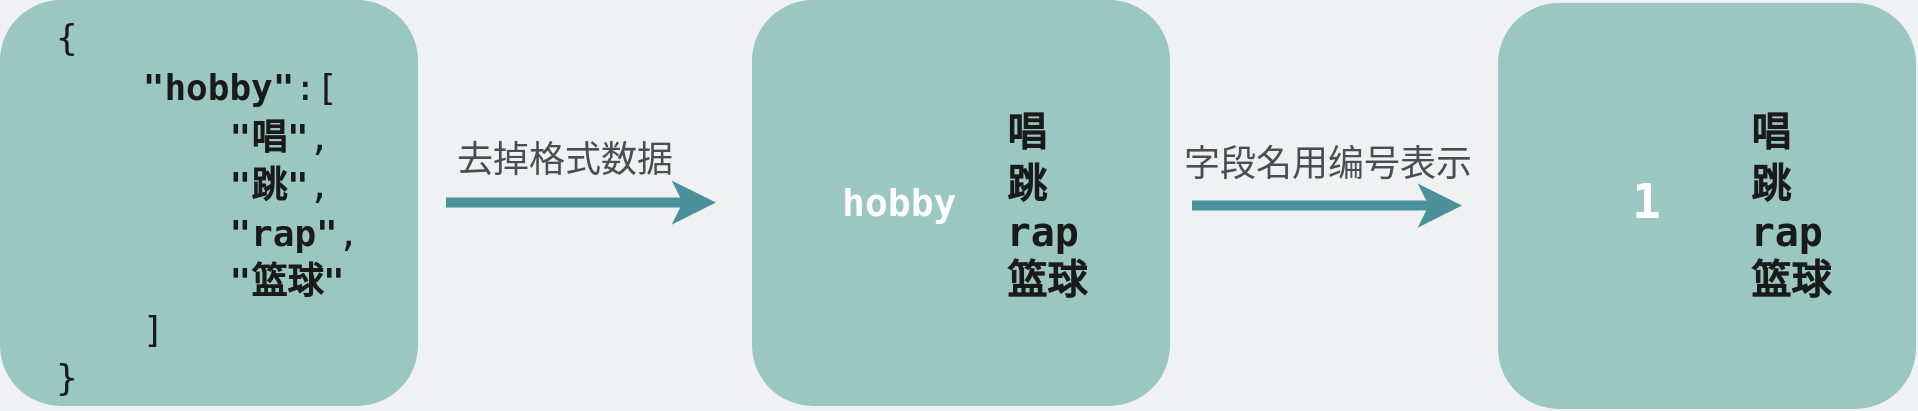 <mxfile version="21.6.9" type="github">
  <diagram id="3228e29e-7158-1315-38df-8450db1d8a1d" name="Page-1">
    <mxGraphModel dx="1250" dy="1214" grid="0" gridSize="10" guides="1" tooltips="1" connect="1" arrows="1" fold="1" page="1" pageScale="1" pageWidth="600" pageHeight="300" background="#EFF1F3" math="0" shadow="0">
      <root>
        <mxCell id="0" />
        <mxCell id="1" parent="0" />
        <mxCell id="aMB2SkQLuwcF9kNnRCJI-1" value="&lt;div style=&quot;font-family: Menlo, Monaco, &amp;quot;Courier New&amp;quot;, monospace; font-size: 16px; line-height: 24px;&quot;&gt;&lt;div style=&quot;&quot;&gt;&lt;br&gt;&lt;/div&gt;&lt;/div&gt;" style="rounded=1;whiteSpace=wrap;html=1;strokeWidth=5;fontSize=30;strokeColor=none;fillColor=#9AC7BF;align=left;" parent="1" vertex="1">
          <mxGeometry x="117" y="348" width="209" height="203" as="geometry" />
        </mxCell>
        <mxCell id="CNL9ZWAu0hiXVesVUDJu-1" value="&lt;div style=&quot;font-family: Menlo, Monaco, &amp;quot;Courier New&amp;quot;, monospace; font-size: 18px; line-height: 24px;&quot;&gt;&lt;div style=&quot;&quot;&gt;&lt;span style=&quot;font-family: menlo, monospace, Tahoma, 微软雅黑, 幼圆; color: rgb(26, 26, 26); background-color: initial;&quot;&gt;{&lt;/span&gt;&lt;/div&gt;&lt;font style=&quot;font-size: 18px;&quot; color=&quot;#1a1a1a&quot;&gt;&lt;div style=&quot;&quot;&gt;&lt;span style=&quot;background-color: initial; font-family: menlo, monospace, Tahoma, 微软雅黑, 幼圆;&quot;&gt;&amp;nbsp; &amp;nbsp;&amp;nbsp;&lt;/span&gt;&lt;span style=&quot;background-color: initial; box-sizing: border-box; font-weight: bold; font-family: menlo, monospace, Tahoma, 微软雅黑, 幼圆;&quot; class=&quot;json_key&quot;&gt;&quot;hobby&quot;&lt;/span&gt;&lt;span style=&quot;background-color: initial; font-family: menlo, monospace, Tahoma, 微软雅黑, 幼圆;&quot;&gt;:&lt;/span&gt;&lt;span style=&quot;background-color: initial; box-sizing: border-box; font-family: menlo, monospace, Tahoma, 微软雅黑, 幼圆;&quot; data-size=&quot;4&quot; data-type=&quot;array&quot;&gt;&lt;span style=&quot;box-sizing: border-box; display: inline-block; font-variant-numeric: normal; font-variant-east-asian: normal; font-variant-alternates: normal; font-kerning: auto; font-optical-sizing: auto; font-feature-settings: normal; font-variation-settings: normal; font-stretch: normal; line-height: 1; font-family: FontAwesome; font-size: inherit; text-rendering: auto; -webkit-font-smoothing: antialiased; cursor: pointer;&quot; class=&quot;fa fa-minus-square-o&quot;&gt;&lt;/span&gt;[&lt;/span&gt;&lt;/div&gt;&lt;span style=&quot;box-sizing: border-box; font-family: menlo, monospace, Tahoma, 微软雅黑, 幼圆;&quot; data-size=&quot;4&quot; data-type=&quot;array&quot;&gt;&lt;div style=&quot;&quot;&gt;&lt;span style=&quot;background-color: initial;&quot;&gt;&amp;nbsp; &amp;nbsp; &amp;nbsp; &amp;nbsp;&amp;nbsp;&lt;/span&gt;&lt;span style=&quot;background-color: initial; box-sizing: border-box; font-weight: bold;&quot; class=&quot;json_string&quot;&gt;&quot;唱&quot;&lt;/span&gt;&lt;span style=&quot;background-color: initial;&quot;&gt;,&lt;/span&gt;&lt;/div&gt;&lt;div style=&quot;&quot;&gt;&lt;span style=&quot;background-color: initial;&quot;&gt;&amp;nbsp; &amp;nbsp; &amp;nbsp; &amp;nbsp;&amp;nbsp;&lt;/span&gt;&lt;span style=&quot;background-color: initial; box-sizing: border-box; font-weight: bold;&quot; class=&quot;json_string&quot;&gt;&quot;跳&quot;&lt;/span&gt;&lt;span style=&quot;background-color: initial;&quot;&gt;,&lt;/span&gt;&lt;/div&gt;&lt;div style=&quot;&quot;&gt;&lt;span style=&quot;background-color: initial;&quot;&gt;&amp;nbsp; &amp;nbsp; &amp;nbsp; &amp;nbsp;&amp;nbsp;&lt;/span&gt;&lt;span style=&quot;background-color: initial; box-sizing: border-box; font-weight: bold;&quot; class=&quot;json_string&quot;&gt;&quot;rap&quot;&lt;/span&gt;&lt;span style=&quot;background-color: initial;&quot;&gt;,&lt;/span&gt;&lt;/div&gt;&lt;div style=&quot;&quot;&gt;&lt;span style=&quot;background-color: initial;&quot;&gt;&amp;nbsp; &amp;nbsp; &amp;nbsp; &amp;nbsp;&amp;nbsp;&lt;/span&gt;&lt;span style=&quot;background-color: initial; box-sizing: border-box; font-weight: bold;&quot; class=&quot;json_string&quot;&gt;&quot;篮球&quot;&lt;/span&gt;&lt;/div&gt;&lt;div style=&quot;&quot;&gt;&lt;span style=&quot;background-color: initial;&quot;&gt;&amp;nbsp; &amp;nbsp; ]&lt;/span&gt;&lt;/div&gt;&lt;/span&gt;&lt;span style=&quot;font-family: menlo, monospace, Tahoma, 微软雅黑, 幼圆;&quot;&gt;&lt;div style=&quot;&quot;&gt;&lt;span style=&quot;background-color: initial;&quot;&gt;}&lt;/span&gt;&lt;/div&gt;&lt;/span&gt;&lt;/font&gt;&lt;/div&gt;" style="text;html=1;strokeColor=none;fillColor=none;align=left;verticalAlign=middle;whiteSpace=wrap;rounded=0;labelBackgroundColor=none;fontColor=#000000;" parent="1" vertex="1">
          <mxGeometry x="143" y="394" width="165" height="114" as="geometry" />
        </mxCell>
        <mxCell id="CNL9ZWAu0hiXVesVUDJu-5" value="" style="endArrow=classic;html=1;rounded=0;fontColor=#000000;strokeWidth=5;strokeColor=#4A919B;" parent="1" edge="1">
          <mxGeometry width="50" height="50" relative="1" as="geometry">
            <mxPoint x="340" y="449.29" as="sourcePoint" />
            <mxPoint x="475" y="449.29" as="targetPoint" />
          </mxGeometry>
        </mxCell>
        <mxCell id="CNL9ZWAu0hiXVesVUDJu-7" value="&lt;font color=&quot;#4d4d4d&quot; style=&quot;font-size: 18px;&quot;&gt;去掉格式数据&lt;/font&gt;" style="text;html=1;strokeColor=none;fillColor=none;align=center;verticalAlign=middle;whiteSpace=wrap;rounded=0;labelBackgroundColor=none;fontColor=#000000;" parent="1" vertex="1">
          <mxGeometry x="336" y="413" width="127" height="30" as="geometry" />
        </mxCell>
        <mxCell id="BXTFkr8dTkdgocNcUE_s-1" value="&lt;div style=&quot;font-family: Menlo, Monaco, &amp;quot;Courier New&amp;quot;, monospace; font-size: 16px; line-height: 24px;&quot;&gt;&lt;div style=&quot;&quot;&gt;&lt;br&gt;&lt;/div&gt;&lt;/div&gt;" style="rounded=1;whiteSpace=wrap;html=1;strokeWidth=5;fontSize=30;strokeColor=none;fillColor=#9AC7BF;align=left;" vertex="1" parent="1">
          <mxGeometry x="493" y="348" width="209" height="203" as="geometry" />
        </mxCell>
        <mxCell id="BXTFkr8dTkdgocNcUE_s-2" value="&lt;div style=&quot;font-family: Menlo, Monaco, &amp;quot;Courier New&amp;quot;, monospace; font-size: 20px; line-height: 24px;&quot;&gt;&lt;div style=&quot;&quot;&gt;&lt;span style=&quot;font-family: menlo, monospace, Tahoma, 微软雅黑, 幼圆; color: rgb(26, 26, 26); background-color: initial;&quot;&gt;&amp;nbsp; &amp;nbsp; &amp;nbsp; &amp;nbsp;&amp;nbsp;&lt;/span&gt;&lt;span style=&quot;font-family: menlo, monospace, Tahoma, 微软雅黑, 幼圆; color: rgb(26, 26, 26); background-color: initial; box-sizing: border-box; font-weight: bold;&quot; class=&quot;json_string&quot;&gt;唱&lt;/span&gt;&lt;br&gt;&lt;/div&gt;&lt;font style=&quot;font-size: 20px;&quot; color=&quot;#1a1a1a&quot;&gt;&lt;span style=&quot;box-sizing: border-box; font-family: menlo, monospace, Tahoma, 微软雅黑, 幼圆;&quot; data-size=&quot;4&quot; data-type=&quot;array&quot;&gt;&lt;div style=&quot;&quot;&gt;&lt;span style=&quot;background-color: initial;&quot;&gt;&amp;nbsp; &amp;nbsp; &amp;nbsp; &amp;nbsp;&amp;nbsp;&lt;/span&gt;&lt;span style=&quot;background-color: initial; box-sizing: border-box; font-weight: bold;&quot; class=&quot;json_string&quot;&gt;跳&lt;/span&gt;&lt;/div&gt;&lt;div style=&quot;&quot;&gt;&lt;span style=&quot;background-color: initial;&quot;&gt;&amp;nbsp; &amp;nbsp; &amp;nbsp; &amp;nbsp;&amp;nbsp;&lt;/span&gt;&lt;span style=&quot;background-color: initial; box-sizing: border-box; font-weight: bold;&quot; class=&quot;json_string&quot;&gt;rap&lt;/span&gt;&lt;/div&gt;&lt;div style=&quot;&quot;&gt;&lt;span style=&quot;background-color: initial;&quot;&gt;&amp;nbsp; &amp;nbsp; &amp;nbsp; &amp;nbsp;&amp;nbsp;&lt;/span&gt;&lt;span style=&quot;background-color: initial; box-sizing: border-box; font-weight: bold;&quot; class=&quot;json_string&quot;&gt;篮球&lt;/span&gt;&lt;/div&gt;&lt;/span&gt;&lt;/font&gt;&lt;/div&gt;" style="text;html=1;strokeColor=none;fillColor=none;align=left;verticalAlign=middle;whiteSpace=wrap;rounded=0;labelBackgroundColor=none;fontColor=#000000;" vertex="1" parent="1">
          <mxGeometry x="522" y="370.75" width="164" height="157.5" as="geometry" />
        </mxCell>
        <mxCell id="BXTFkr8dTkdgocNcUE_s-3" value="&lt;div style=&quot;font-family: Menlo, Monaco, &amp;quot;Courier New&amp;quot;, monospace; line-height: 24px;&quot;&gt;&lt;div style=&quot;&quot;&gt;&lt;span style=&quot;background-color: initial; font-family: menlo, monospace, Tahoma, 微软雅黑, 幼圆; font-weight: bold;&quot;&gt;&lt;font style=&quot;font-size: 19px;&quot; color=&quot;#ffffff&quot;&gt;hobby&lt;/font&gt;&lt;/span&gt;&lt;br&gt;&lt;/div&gt;&lt;/div&gt;" style="text;html=1;strokeColor=none;fillColor=none;align=left;verticalAlign=middle;whiteSpace=wrap;rounded=0;labelBackgroundColor=none;fontColor=#000000;" vertex="1" parent="1">
          <mxGeometry x="536" y="433" width="53" height="33" as="geometry" />
        </mxCell>
        <mxCell id="BXTFkr8dTkdgocNcUE_s-9" value="" style="endArrow=classic;html=1;rounded=0;fontColor=#000000;strokeWidth=5;strokeColor=#4A919B;" edge="1" parent="1">
          <mxGeometry width="50" height="50" relative="1" as="geometry">
            <mxPoint x="713" y="450.79" as="sourcePoint" />
            <mxPoint x="848" y="450.79" as="targetPoint" />
          </mxGeometry>
        </mxCell>
        <mxCell id="BXTFkr8dTkdgocNcUE_s-10" value="&lt;font color=&quot;#4d4d4d&quot; style=&quot;font-size: 18px;&quot;&gt;字段名用编号表示&lt;/font&gt;" style="text;html=1;strokeColor=none;fillColor=none;align=center;verticalAlign=middle;whiteSpace=wrap;rounded=0;labelBackgroundColor=none;fontColor=#000000;" vertex="1" parent="1">
          <mxGeometry x="698" y="415" width="166" height="30" as="geometry" />
        </mxCell>
        <mxCell id="BXTFkr8dTkdgocNcUE_s-11" value="&lt;div style=&quot;font-family: Menlo, Monaco, &amp;quot;Courier New&amp;quot;, monospace; font-size: 16px; line-height: 24px;&quot;&gt;&lt;div style=&quot;&quot;&gt;&lt;br&gt;&lt;/div&gt;&lt;/div&gt;" style="rounded=1;whiteSpace=wrap;html=1;strokeWidth=5;fontSize=30;strokeColor=none;fillColor=#9AC7BF;align=left;" vertex="1" parent="1">
          <mxGeometry x="866" y="349.5" width="209" height="203" as="geometry" />
        </mxCell>
        <mxCell id="BXTFkr8dTkdgocNcUE_s-13" value="&lt;div style=&quot;font-family: Menlo, Monaco, &amp;quot;Courier New&amp;quot;, monospace; line-height: 24px;&quot;&gt;&lt;div style=&quot;&quot;&gt;&lt;span style=&quot;background-color: initial; font-family: menlo, monospace, Tahoma, 微软雅黑, 幼圆; font-weight: bold;&quot;&gt;&lt;font style=&quot;font-size: 24px;&quot; color=&quot;#ffffff&quot;&gt;1&lt;/font&gt;&lt;/span&gt;&lt;br&gt;&lt;/div&gt;&lt;/div&gt;" style="text;html=1;strokeColor=none;fillColor=none;align=left;verticalAlign=middle;whiteSpace=wrap;rounded=0;labelBackgroundColor=none;fontColor=#000000;" vertex="1" parent="1">
          <mxGeometry x="931" y="434.5" width="53" height="33" as="geometry" />
        </mxCell>
        <mxCell id="BXTFkr8dTkdgocNcUE_s-15" value="&lt;div style=&quot;font-family: Menlo, Monaco, &amp;quot;Courier New&amp;quot;, monospace; font-size: 20px; line-height: 24px;&quot;&gt;&lt;div style=&quot;&quot;&gt;&lt;span style=&quot;font-family: menlo, monospace, Tahoma, 微软雅黑, 幼圆; color: rgb(26, 26, 26); background-color: initial;&quot;&gt;&amp;nbsp; &amp;nbsp; &amp;nbsp; &amp;nbsp;&amp;nbsp;&lt;/span&gt;&lt;span style=&quot;font-family: menlo, monospace, Tahoma, 微软雅黑, 幼圆; color: rgb(26, 26, 26); background-color: initial; box-sizing: border-box; font-weight: bold;&quot; class=&quot;json_string&quot;&gt;唱&lt;/span&gt;&lt;br&gt;&lt;/div&gt;&lt;font style=&quot;font-size: 20px;&quot; color=&quot;#1a1a1a&quot;&gt;&lt;span style=&quot;box-sizing: border-box; font-family: menlo, monospace, Tahoma, 微软雅黑, 幼圆;&quot; data-size=&quot;4&quot; data-type=&quot;array&quot;&gt;&lt;div style=&quot;&quot;&gt;&lt;span style=&quot;background-color: initial;&quot;&gt;&amp;nbsp; &amp;nbsp; &amp;nbsp; &amp;nbsp;&amp;nbsp;&lt;/span&gt;&lt;span style=&quot;background-color: initial; box-sizing: border-box; font-weight: bold;&quot; class=&quot;json_string&quot;&gt;跳&lt;/span&gt;&lt;/div&gt;&lt;div style=&quot;&quot;&gt;&lt;span style=&quot;background-color: initial;&quot;&gt;&amp;nbsp; &amp;nbsp; &amp;nbsp; &amp;nbsp;&amp;nbsp;&lt;/span&gt;&lt;span style=&quot;background-color: initial; box-sizing: border-box; font-weight: bold;&quot; class=&quot;json_string&quot;&gt;rap&lt;/span&gt;&lt;/div&gt;&lt;div style=&quot;&quot;&gt;&lt;span style=&quot;background-color: initial;&quot;&gt;&amp;nbsp; &amp;nbsp; &amp;nbsp; &amp;nbsp;&amp;nbsp;&lt;/span&gt;&lt;span style=&quot;background-color: initial; box-sizing: border-box; font-weight: bold;&quot; class=&quot;json_string&quot;&gt;篮球&lt;/span&gt;&lt;/div&gt;&lt;/span&gt;&lt;/font&gt;&lt;/div&gt;" style="text;html=1;strokeColor=none;fillColor=none;align=left;verticalAlign=middle;whiteSpace=wrap;rounded=0;labelBackgroundColor=none;fontColor=#000000;" vertex="1" parent="1">
          <mxGeometry x="894" y="370.75" width="164" height="157.5" as="geometry" />
        </mxCell>
      </root>
    </mxGraphModel>
  </diagram>
</mxfile>
